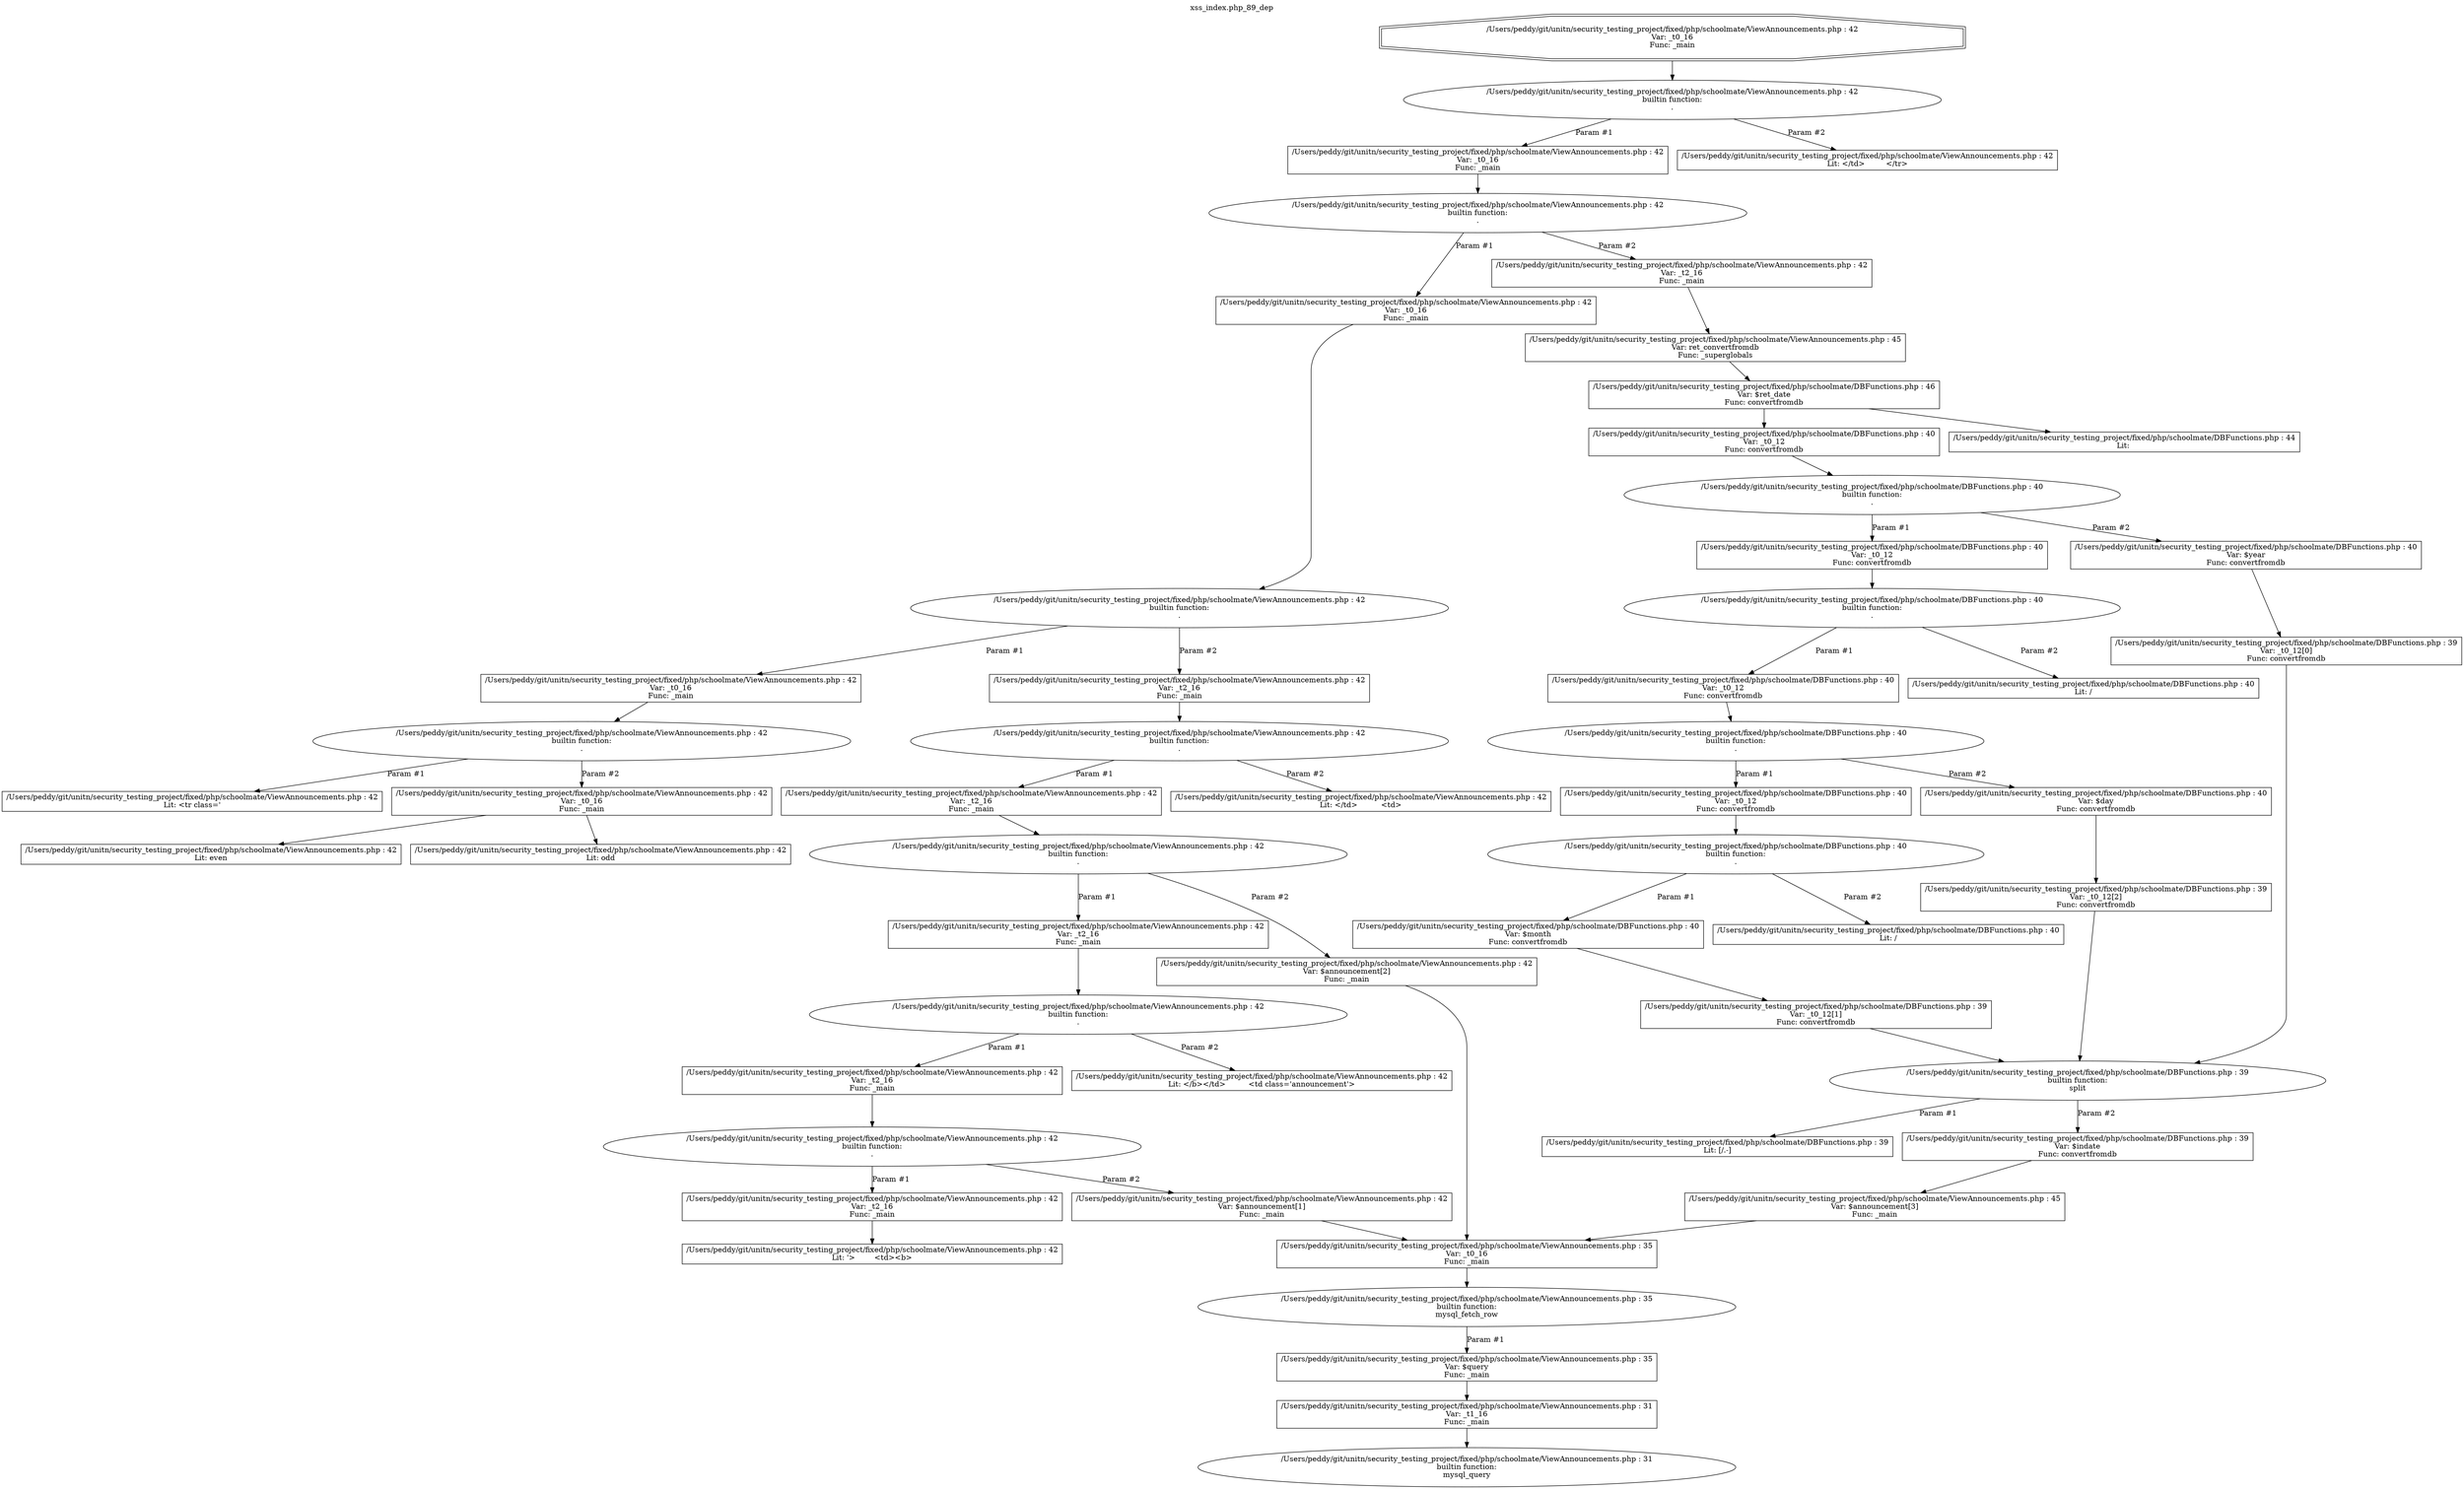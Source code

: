 digraph cfg {
  label="xss_index.php_89_dep";
  labelloc=t;
  n1 [shape=doubleoctagon, label="/Users/peddy/git/unitn/security_testing_project/fixed/php/schoolmate/ViewAnnouncements.php : 42\nVar: _t0_16\nFunc: _main\n"];
  n2 [shape=ellipse, label="/Users/peddy/git/unitn/security_testing_project/fixed/php/schoolmate/ViewAnnouncements.php : 42\nbuiltin function:\n.\n"];
  n3 [shape=box, label="/Users/peddy/git/unitn/security_testing_project/fixed/php/schoolmate/ViewAnnouncements.php : 42\nVar: _t0_16\nFunc: _main\n"];
  n4 [shape=ellipse, label="/Users/peddy/git/unitn/security_testing_project/fixed/php/schoolmate/ViewAnnouncements.php : 42\nbuiltin function:\n.\n"];
  n5 [shape=box, label="/Users/peddy/git/unitn/security_testing_project/fixed/php/schoolmate/ViewAnnouncements.php : 42\nVar: _t0_16\nFunc: _main\n"];
  n6 [shape=ellipse, label="/Users/peddy/git/unitn/security_testing_project/fixed/php/schoolmate/ViewAnnouncements.php : 42\nbuiltin function:\n.\n"];
  n7 [shape=box, label="/Users/peddy/git/unitn/security_testing_project/fixed/php/schoolmate/ViewAnnouncements.php : 42\nVar: _t0_16\nFunc: _main\n"];
  n8 [shape=ellipse, label="/Users/peddy/git/unitn/security_testing_project/fixed/php/schoolmate/ViewAnnouncements.php : 42\nbuiltin function:\n.\n"];
  n9 [shape=box, label="/Users/peddy/git/unitn/security_testing_project/fixed/php/schoolmate/ViewAnnouncements.php : 42\nLit: <tr class='\n"];
  n10 [shape=box, label="/Users/peddy/git/unitn/security_testing_project/fixed/php/schoolmate/ViewAnnouncements.php : 42\nVar: _t0_16\nFunc: _main\n"];
  n11 [shape=box, label="/Users/peddy/git/unitn/security_testing_project/fixed/php/schoolmate/ViewAnnouncements.php : 42\nLit: even\n"];
  n12 [shape=box, label="/Users/peddy/git/unitn/security_testing_project/fixed/php/schoolmate/ViewAnnouncements.php : 42\nLit: odd\n"];
  n13 [shape=box, label="/Users/peddy/git/unitn/security_testing_project/fixed/php/schoolmate/ViewAnnouncements.php : 42\nVar: _t2_16\nFunc: _main\n"];
  n14 [shape=ellipse, label="/Users/peddy/git/unitn/security_testing_project/fixed/php/schoolmate/ViewAnnouncements.php : 42\nbuiltin function:\n.\n"];
  n15 [shape=box, label="/Users/peddy/git/unitn/security_testing_project/fixed/php/schoolmate/ViewAnnouncements.php : 42\nVar: _t2_16\nFunc: _main\n"];
  n16 [shape=ellipse, label="/Users/peddy/git/unitn/security_testing_project/fixed/php/schoolmate/ViewAnnouncements.php : 42\nbuiltin function:\n.\n"];
  n17 [shape=box, label="/Users/peddy/git/unitn/security_testing_project/fixed/php/schoolmate/ViewAnnouncements.php : 42\nVar: _t2_16\nFunc: _main\n"];
  n18 [shape=ellipse, label="/Users/peddy/git/unitn/security_testing_project/fixed/php/schoolmate/ViewAnnouncements.php : 42\nbuiltin function:\n.\n"];
  n19 [shape=box, label="/Users/peddy/git/unitn/security_testing_project/fixed/php/schoolmate/ViewAnnouncements.php : 42\nVar: _t2_16\nFunc: _main\n"];
  n20 [shape=ellipse, label="/Users/peddy/git/unitn/security_testing_project/fixed/php/schoolmate/ViewAnnouncements.php : 42\nbuiltin function:\n.\n"];
  n21 [shape=box, label="/Users/peddy/git/unitn/security_testing_project/fixed/php/schoolmate/ViewAnnouncements.php : 42\nVar: _t2_16\nFunc: _main\n"];
  n22 [shape=box, label="/Users/peddy/git/unitn/security_testing_project/fixed/php/schoolmate/ViewAnnouncements.php : 42\nLit: '>	  <td><b>\n"];
  n23 [shape=box, label="/Users/peddy/git/unitn/security_testing_project/fixed/php/schoolmate/ViewAnnouncements.php : 42\nVar: $announcement[1]\nFunc: _main\n"];
  n24 [shape=box, label="/Users/peddy/git/unitn/security_testing_project/fixed/php/schoolmate/ViewAnnouncements.php : 35\nVar: _t0_16\nFunc: _main\n"];
  n25 [shape=ellipse, label="/Users/peddy/git/unitn/security_testing_project/fixed/php/schoolmate/ViewAnnouncements.php : 35\nbuiltin function:\nmysql_fetch_row\n"];
  n26 [shape=box, label="/Users/peddy/git/unitn/security_testing_project/fixed/php/schoolmate/ViewAnnouncements.php : 35\nVar: $query\nFunc: _main\n"];
  n27 [shape=box, label="/Users/peddy/git/unitn/security_testing_project/fixed/php/schoolmate/ViewAnnouncements.php : 31\nVar: _t1_16\nFunc: _main\n"];
  n28 [shape=ellipse, label="/Users/peddy/git/unitn/security_testing_project/fixed/php/schoolmate/ViewAnnouncements.php : 31\nbuiltin function:\nmysql_query\n"];
  n29 [shape=box, label="/Users/peddy/git/unitn/security_testing_project/fixed/php/schoolmate/ViewAnnouncements.php : 42\nLit: </b></td>	  <td class='announcement'>\n"];
  n30 [shape=box, label="/Users/peddy/git/unitn/security_testing_project/fixed/php/schoolmate/ViewAnnouncements.php : 42\nVar: $announcement[2]\nFunc: _main\n"];
  n31 [shape=box, label="/Users/peddy/git/unitn/security_testing_project/fixed/php/schoolmate/ViewAnnouncements.php : 42\nLit: </td>	  <td>\n"];
  n32 [shape=box, label="/Users/peddy/git/unitn/security_testing_project/fixed/php/schoolmate/ViewAnnouncements.php : 42\nVar: _t2_16\nFunc: _main\n"];
  n33 [shape=box, label="/Users/peddy/git/unitn/security_testing_project/fixed/php/schoolmate/ViewAnnouncements.php : 45\nVar: ret_convertfromdb\nFunc: _superglobals\n"];
  n34 [shape=box, label="/Users/peddy/git/unitn/security_testing_project/fixed/php/schoolmate/DBFunctions.php : 46\nVar: $ret_date\nFunc: convertfromdb\n"];
  n35 [shape=box, label="/Users/peddy/git/unitn/security_testing_project/fixed/php/schoolmate/DBFunctions.php : 40\nVar: _t0_12\nFunc: convertfromdb\n"];
  n36 [shape=ellipse, label="/Users/peddy/git/unitn/security_testing_project/fixed/php/schoolmate/DBFunctions.php : 40\nbuiltin function:\n.\n"];
  n37 [shape=box, label="/Users/peddy/git/unitn/security_testing_project/fixed/php/schoolmate/DBFunctions.php : 40\nVar: _t0_12\nFunc: convertfromdb\n"];
  n38 [shape=ellipse, label="/Users/peddy/git/unitn/security_testing_project/fixed/php/schoolmate/DBFunctions.php : 40\nbuiltin function:\n.\n"];
  n39 [shape=box, label="/Users/peddy/git/unitn/security_testing_project/fixed/php/schoolmate/DBFunctions.php : 40\nVar: _t0_12\nFunc: convertfromdb\n"];
  n40 [shape=ellipse, label="/Users/peddy/git/unitn/security_testing_project/fixed/php/schoolmate/DBFunctions.php : 40\nbuiltin function:\n.\n"];
  n41 [shape=box, label="/Users/peddy/git/unitn/security_testing_project/fixed/php/schoolmate/DBFunctions.php : 40\nVar: _t0_12\nFunc: convertfromdb\n"];
  n42 [shape=ellipse, label="/Users/peddy/git/unitn/security_testing_project/fixed/php/schoolmate/DBFunctions.php : 40\nbuiltin function:\n.\n"];
  n43 [shape=box, label="/Users/peddy/git/unitn/security_testing_project/fixed/php/schoolmate/DBFunctions.php : 40\nVar: $month\nFunc: convertfromdb\n"];
  n44 [shape=box, label="/Users/peddy/git/unitn/security_testing_project/fixed/php/schoolmate/DBFunctions.php : 39\nVar: _t0_12[1]\nFunc: convertfromdb\n"];
  n45 [shape=ellipse, label="/Users/peddy/git/unitn/security_testing_project/fixed/php/schoolmate/DBFunctions.php : 39\nbuiltin function:\nsplit\n"];
  n46 [shape=box, label="/Users/peddy/git/unitn/security_testing_project/fixed/php/schoolmate/DBFunctions.php : 39\nLit: [/.-]\n"];
  n47 [shape=box, label="/Users/peddy/git/unitn/security_testing_project/fixed/php/schoolmate/DBFunctions.php : 39\nVar: $indate\nFunc: convertfromdb\n"];
  n48 [shape=box, label="/Users/peddy/git/unitn/security_testing_project/fixed/php/schoolmate/ViewAnnouncements.php : 45\nVar: $announcement[3]\nFunc: _main\n"];
  n49 [shape=box, label="/Users/peddy/git/unitn/security_testing_project/fixed/php/schoolmate/DBFunctions.php : 40\nLit: /\n"];
  n50 [shape=box, label="/Users/peddy/git/unitn/security_testing_project/fixed/php/schoolmate/DBFunctions.php : 40\nVar: $day\nFunc: convertfromdb\n"];
  n51 [shape=box, label="/Users/peddy/git/unitn/security_testing_project/fixed/php/schoolmate/DBFunctions.php : 39\nVar: _t0_12[2]\nFunc: convertfromdb\n"];
  n52 [shape=box, label="/Users/peddy/git/unitn/security_testing_project/fixed/php/schoolmate/DBFunctions.php : 40\nLit: /\n"];
  n53 [shape=box, label="/Users/peddy/git/unitn/security_testing_project/fixed/php/schoolmate/DBFunctions.php : 40\nVar: $year\nFunc: convertfromdb\n"];
  n54 [shape=box, label="/Users/peddy/git/unitn/security_testing_project/fixed/php/schoolmate/DBFunctions.php : 39\nVar: _t0_12[0]\nFunc: convertfromdb\n"];
  n55 [shape=box, label="/Users/peddy/git/unitn/security_testing_project/fixed/php/schoolmate/DBFunctions.php : 44\nLit: \n"];
  n56 [shape=box, label="/Users/peddy/git/unitn/security_testing_project/fixed/php/schoolmate/ViewAnnouncements.php : 42\nLit: </td>	 </tr>\n"];
  n1 -> n2;
  n3 -> n4;
  n5 -> n6;
  n7 -> n8;
  n8 -> n9[label="Param #1"];
  n8 -> n10[label="Param #2"];
  n10 -> n11;
  n10 -> n12;
  n6 -> n7[label="Param #1"];
  n6 -> n13[label="Param #2"];
  n13 -> n14;
  n15 -> n16;
  n17 -> n18;
  n19 -> n20;
  n21 -> n22;
  n20 -> n21[label="Param #1"];
  n20 -> n23[label="Param #2"];
  n24 -> n25;
  n27 -> n28;
  n26 -> n27;
  n25 -> n26[label="Param #1"];
  n23 -> n24;
  n18 -> n19[label="Param #1"];
  n18 -> n29[label="Param #2"];
  n16 -> n17[label="Param #1"];
  n16 -> n30[label="Param #2"];
  n30 -> n24;
  n14 -> n15[label="Param #1"];
  n14 -> n31[label="Param #2"];
  n4 -> n5[label="Param #1"];
  n4 -> n32[label="Param #2"];
  n35 -> n36;
  n37 -> n38;
  n39 -> n40;
  n41 -> n42;
  n44 -> n45;
  n45 -> n46[label="Param #1"];
  n45 -> n47[label="Param #2"];
  n48 -> n24;
  n47 -> n48;
  n43 -> n44;
  n42 -> n43[label="Param #1"];
  n42 -> n49[label="Param #2"];
  n40 -> n41[label="Param #1"];
  n40 -> n50[label="Param #2"];
  n51 -> n45;
  n50 -> n51;
  n38 -> n39[label="Param #1"];
  n38 -> n52[label="Param #2"];
  n36 -> n37[label="Param #1"];
  n36 -> n53[label="Param #2"];
  n54 -> n45;
  n53 -> n54;
  n34 -> n35;
  n34 -> n55;
  n33 -> n34;
  n32 -> n33;
  n2 -> n3[label="Param #1"];
  n2 -> n56[label="Param #2"];
}

